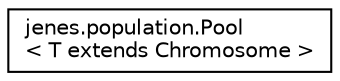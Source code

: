 digraph "Representación gráfica de la clase"
{
  edge [fontname="Helvetica",fontsize="10",labelfontname="Helvetica",labelfontsize="10"];
  node [fontname="Helvetica",fontsize="10",shape=record];
  rankdir="LR";
  Node1 [label="jenes.population.Pool\l\< T extends Chromosome \>",height=0.2,width=0.4,color="black", fillcolor="white", style="filled",URL="$classjenes_1_1population_1_1_pool_3_01_t_01extends_01_chromosome_01_4.html"];
}
